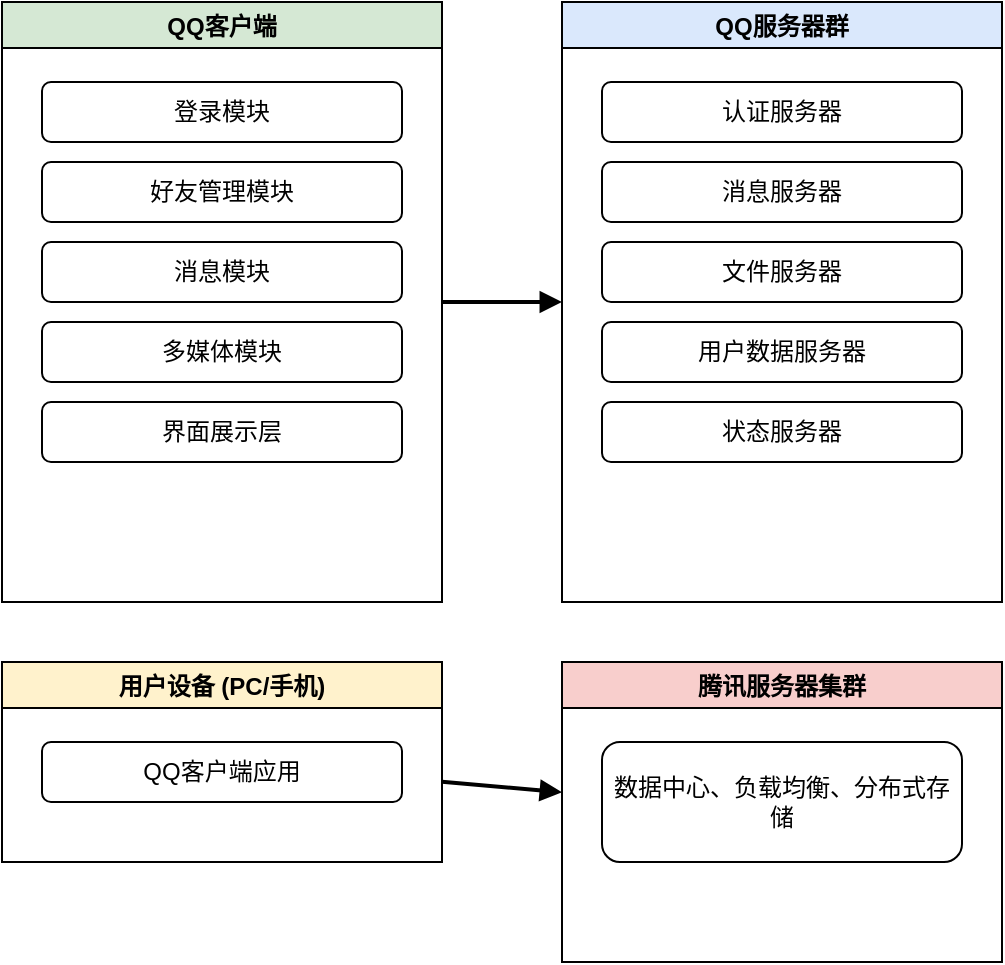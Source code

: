 <mxfile version="26.2.14">
  <diagram name="Page-1" id="uSIHI0E9cEz-m1zD1QUB">
    <mxGraphModel dx="760" dy="878" grid="0" gridSize="10" guides="1" tooltips="1" connect="1" arrows="1" fold="1" page="0" pageScale="1" pageWidth="827" pageHeight="1169" math="0" shadow="0">
      <root>
        <mxCell id="0" />
        <mxCell id="1" parent="0" />
        <mxCell id="53xvMtXIrenrTS2cK3A5-1" value="QQ客户端" style="swimlane;fillColor=#d5e8d4;" vertex="1" parent="1">
          <mxGeometry x="20" y="20" width="220" height="300" as="geometry" />
        </mxCell>
        <mxCell id="53xvMtXIrenrTS2cK3A5-2" value="登录模块" style="rounded=1;whiteSpace=wrap;html=1;fillColor=#ffffff;" vertex="1" parent="53xvMtXIrenrTS2cK3A5-1">
          <mxGeometry x="20" y="40" width="180" height="30" as="geometry" />
        </mxCell>
        <mxCell id="53xvMtXIrenrTS2cK3A5-3" value="好友管理模块" style="rounded=1;whiteSpace=wrap;html=1;fillColor=#ffffff;" vertex="1" parent="53xvMtXIrenrTS2cK3A5-1">
          <mxGeometry x="20" y="80" width="180" height="30" as="geometry" />
        </mxCell>
        <mxCell id="53xvMtXIrenrTS2cK3A5-4" value="消息模块" style="rounded=1;whiteSpace=wrap;html=1;fillColor=#ffffff;" vertex="1" parent="53xvMtXIrenrTS2cK3A5-1">
          <mxGeometry x="20" y="120" width="180" height="30" as="geometry" />
        </mxCell>
        <mxCell id="53xvMtXIrenrTS2cK3A5-5" value="多媒体模块" style="rounded=1;whiteSpace=wrap;html=1;fillColor=#ffffff;" vertex="1" parent="53xvMtXIrenrTS2cK3A5-1">
          <mxGeometry x="20" y="160" width="180" height="30" as="geometry" />
        </mxCell>
        <mxCell id="53xvMtXIrenrTS2cK3A5-6" value="界面展示层" style="rounded=1;whiteSpace=wrap;html=1;fillColor=#ffffff;" vertex="1" parent="53xvMtXIrenrTS2cK3A5-1">
          <mxGeometry x="20" y="200" width="180" height="30" as="geometry" />
        </mxCell>
        <mxCell id="53xvMtXIrenrTS2cK3A5-7" value="QQ服务器群" style="swimlane;fillColor=#dae8fc;" vertex="1" parent="1">
          <mxGeometry x="300" y="20" width="220" height="300" as="geometry" />
        </mxCell>
        <mxCell id="53xvMtXIrenrTS2cK3A5-8" value="认证服务器" style="rounded=1;whiteSpace=wrap;html=1;fillColor=#ffffff;" vertex="1" parent="53xvMtXIrenrTS2cK3A5-7">
          <mxGeometry x="20" y="40" width="180" height="30" as="geometry" />
        </mxCell>
        <mxCell id="53xvMtXIrenrTS2cK3A5-9" value="消息服务器" style="rounded=1;whiteSpace=wrap;html=1;fillColor=#ffffff;" vertex="1" parent="53xvMtXIrenrTS2cK3A5-7">
          <mxGeometry x="20" y="80" width="180" height="30" as="geometry" />
        </mxCell>
        <mxCell id="53xvMtXIrenrTS2cK3A5-10" value="文件服务器" style="rounded=1;whiteSpace=wrap;html=1;fillColor=#ffffff;" vertex="1" parent="53xvMtXIrenrTS2cK3A5-7">
          <mxGeometry x="20" y="120" width="180" height="30" as="geometry" />
        </mxCell>
        <mxCell id="53xvMtXIrenrTS2cK3A5-11" value="用户数据服务器" style="rounded=1;whiteSpace=wrap;html=1;fillColor=#ffffff;" vertex="1" parent="53xvMtXIrenrTS2cK3A5-7">
          <mxGeometry x="20" y="160" width="180" height="30" as="geometry" />
        </mxCell>
        <mxCell id="53xvMtXIrenrTS2cK3A5-12" value="状态服务器" style="rounded=1;whiteSpace=wrap;html=1;fillColor=#ffffff;" vertex="1" parent="53xvMtXIrenrTS2cK3A5-7">
          <mxGeometry x="20" y="200" width="180" height="30" as="geometry" />
        </mxCell>
        <mxCell id="53xvMtXIrenrTS2cK3A5-13" style="endArrow=block;strokeWidth=2;" edge="1" parent="1" source="53xvMtXIrenrTS2cK3A5-1" target="53xvMtXIrenrTS2cK3A5-7">
          <mxGeometry relative="1" as="geometry" />
        </mxCell>
        <mxCell id="53xvMtXIrenrTS2cK3A5-14" value="用户设备 (PC/手机)" style="swimlane;fillColor=#fff2cc;" vertex="1" parent="1">
          <mxGeometry x="20" y="350" width="220" height="100" as="geometry" />
        </mxCell>
        <mxCell id="53xvMtXIrenrTS2cK3A5-15" value="QQ客户端应用" style="rounded=1;whiteSpace=wrap;html=1;fillColor=#ffffff;" vertex="1" parent="53xvMtXIrenrTS2cK3A5-14">
          <mxGeometry x="20" y="40" width="180" height="30" as="geometry" />
        </mxCell>
        <mxCell id="53xvMtXIrenrTS2cK3A5-16" value="腾讯服务器集群" style="swimlane;fillColor=#f8cecc;" vertex="1" parent="1">
          <mxGeometry x="300" y="350" width="220" height="150" as="geometry" />
        </mxCell>
        <mxCell id="53xvMtXIrenrTS2cK3A5-17" value="数据中心、负载均衡、分布式存储" style="rounded=1;whiteSpace=wrap;html=1;fillColor=#ffffff;" vertex="1" parent="53xvMtXIrenrTS2cK3A5-16">
          <mxGeometry x="20" y="40" width="180" height="60" as="geometry" />
        </mxCell>
        <mxCell id="53xvMtXIrenrTS2cK3A5-18" style="endArrow=block;strokeWidth=2;" edge="1" parent="1" source="53xvMtXIrenrTS2cK3A5-14" target="53xvMtXIrenrTS2cK3A5-16">
          <mxGeometry relative="1" as="geometry" />
        </mxCell>
      </root>
    </mxGraphModel>
  </diagram>
</mxfile>
